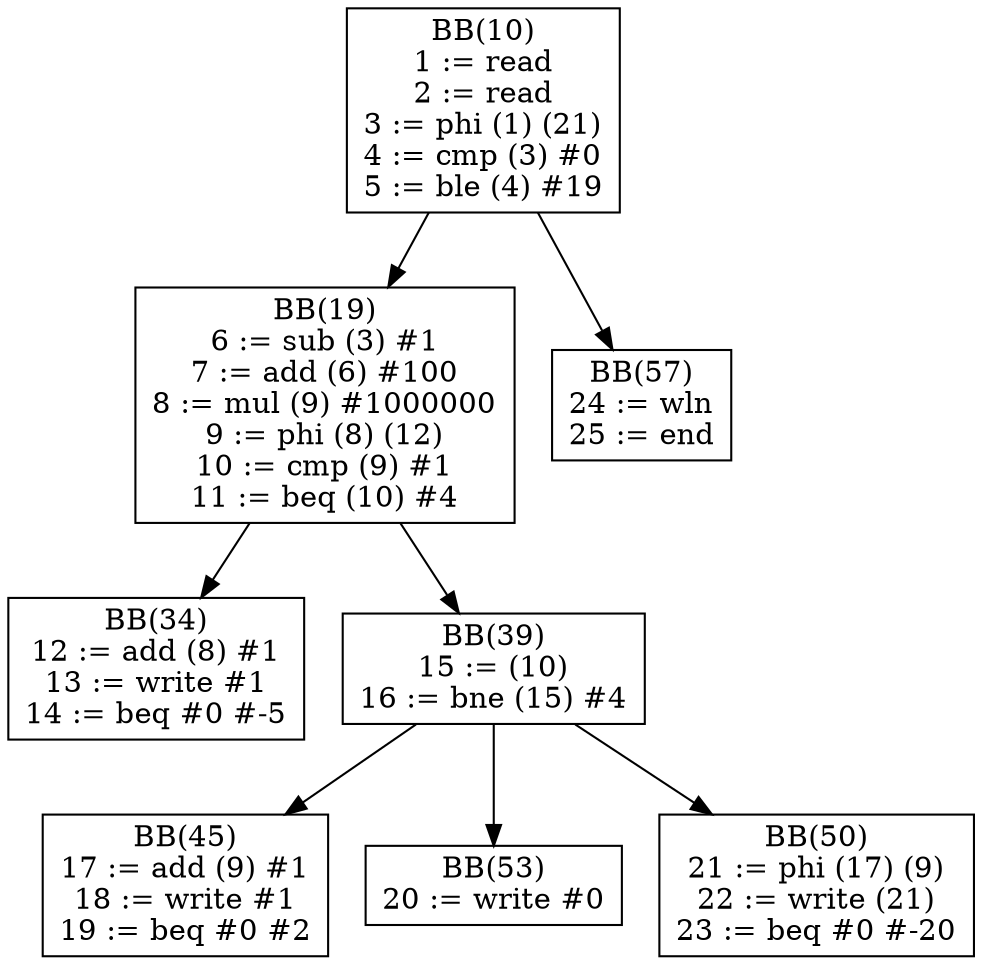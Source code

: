 digraph dom {
bb10[shape = box, label = "BB(10)\n" + "1 := read\n" + "2 := read\n" + "3 := phi (1) (21)\n" + "4 := cmp (3) #0\n" + "5 := ble (4) #19\n"];
bb19[shape = box, label = "BB(19)\n" + "6 := sub (3) #1\n" + "7 := add (6) #100\n" + "8 := mul (9) #1000000\n" + "9 := phi (8) (12)\n" + "10 := cmp (9) #1\n" + "11 := beq (10) #4\n"];
bb57[shape = box, label = "BB(57)\n" + "24 := wln\n" + "25 := end\n"];
bb34[shape = box, label = "BB(34)\n" + "12 := add (8) #1\n" + "13 := write #1\n" + "14 := beq #0 #-5\n"];
bb39[shape = box, label = "BB(39)\n" + "15 := (10)\n" + "16 := bne (15) #4\n"];
bb45[shape = box, label = "BB(45)\n" + "17 := add (9) #1\n" + "18 := write #1\n" + "19 := beq #0 #2\n"];
bb53[shape = box, label = "BB(53)\n" + "20 := write #0\n"];
bb50[shape = box, label = "BB(50)\n" + "21 := phi (17) (9)\n" + "22 := write (21)\n" + "23 := beq #0 #-20\n"];
bb10 -> bb19;
bb10 -> bb57;
bb19 -> bb34;
bb19 -> bb39;
bb39 -> bb45;
bb39 -> bb53;
bb39 -> bb50;
}
